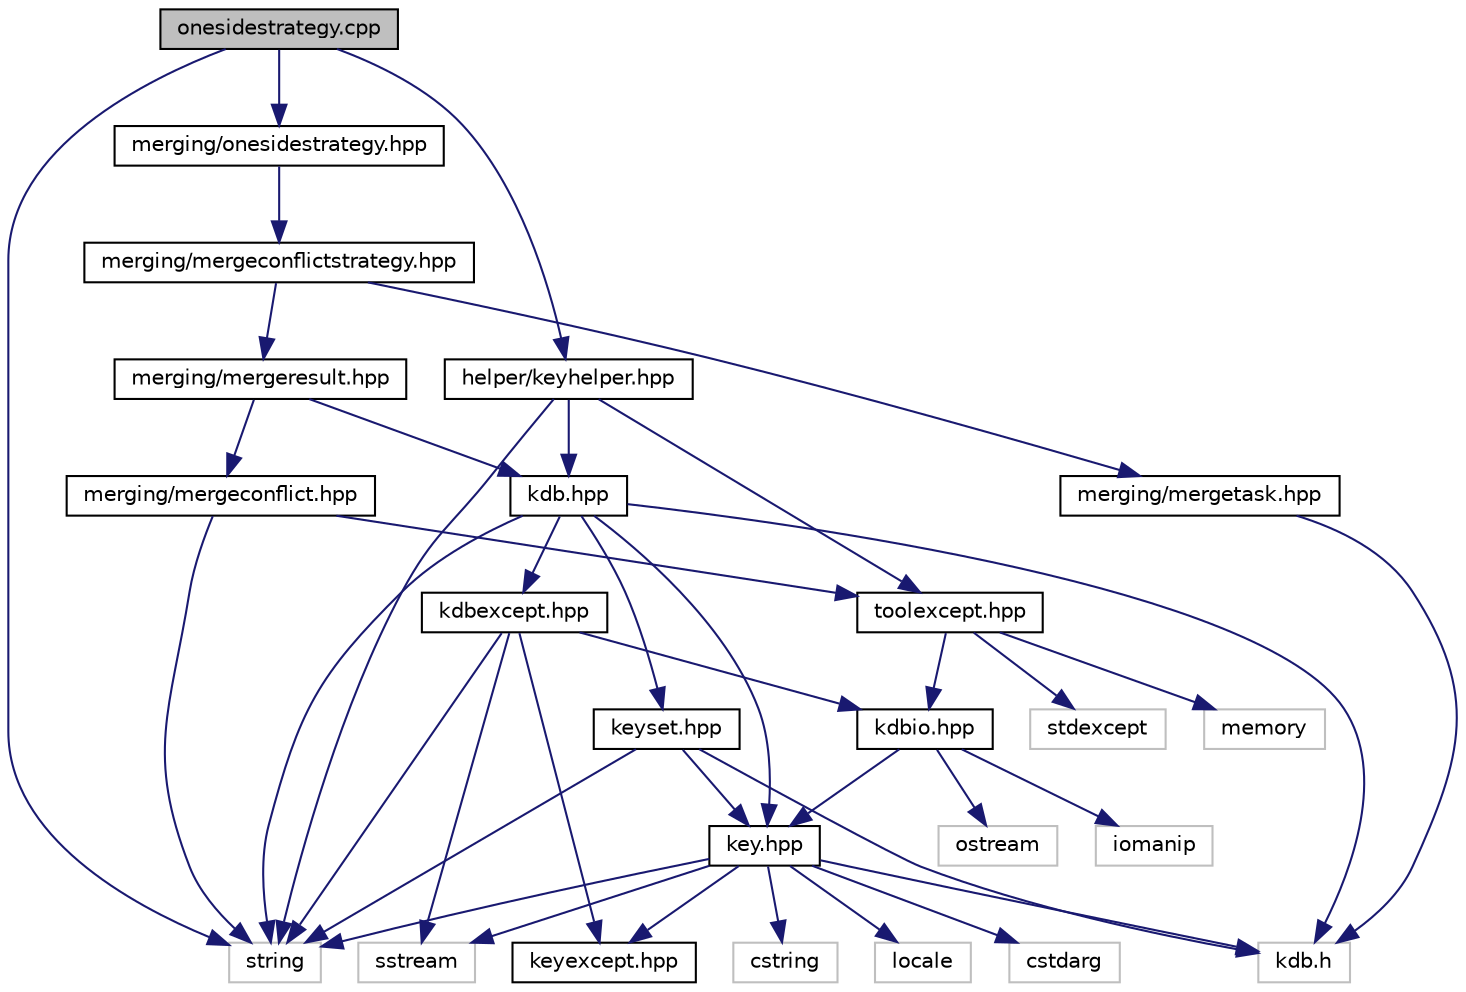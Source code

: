 digraph "onesidestrategy.cpp"
{
  edge [fontname="Helvetica",fontsize="10",labelfontname="Helvetica",labelfontsize="10"];
  node [fontname="Helvetica",fontsize="10",shape=record];
  Node1 [label="onesidestrategy.cpp",height=0.2,width=0.4,color="black", fillcolor="grey75", style="filled", fontcolor="black"];
  Node1 -> Node2 [color="midnightblue",fontsize="10",style="solid"];
  Node2 [label="helper/keyhelper.hpp",height=0.2,width=0.4,color="black", fillcolor="white", style="filled",URL="$keyhelper_8hpp.html",tooltip="Key helper functions. "];
  Node2 -> Node3 [color="midnightblue",fontsize="10",style="solid"];
  Node3 [label="kdb.hpp",height=0.2,width=0.4,color="black", fillcolor="white", style="filled",URL="$kdb_8hpp.html"];
  Node3 -> Node4 [color="midnightblue",fontsize="10",style="solid"];
  Node4 [label="string",height=0.2,width=0.4,color="grey75", fillcolor="white", style="filled"];
  Node3 -> Node5 [color="midnightblue",fontsize="10",style="solid"];
  Node5 [label="kdbexcept.hpp",height=0.2,width=0.4,color="black", fillcolor="white", style="filled",URL="$kdbexcept_8hpp.html"];
  Node5 -> Node6 [color="midnightblue",fontsize="10",style="solid"];
  Node6 [label="keyexcept.hpp",height=0.2,width=0.4,color="black", fillcolor="white", style="filled",URL="$keyexcept_8hpp.html"];
  Node5 -> Node7 [color="midnightblue",fontsize="10",style="solid"];
  Node7 [label="sstream",height=0.2,width=0.4,color="grey75", fillcolor="white", style="filled"];
  Node5 -> Node4 [color="midnightblue",fontsize="10",style="solid"];
  Node5 -> Node8 [color="midnightblue",fontsize="10",style="solid"];
  Node8 [label="kdbio.hpp",height=0.2,width=0.4,color="black", fillcolor="white", style="filled",URL="$kdbio_8hpp.html"];
  Node8 -> Node9 [color="midnightblue",fontsize="10",style="solid"];
  Node9 [label="key.hpp",height=0.2,width=0.4,color="black", fillcolor="white", style="filled",URL="$key_8hpp.html"];
  Node9 -> Node10 [color="midnightblue",fontsize="10",style="solid"];
  Node10 [label="cstdarg",height=0.2,width=0.4,color="grey75", fillcolor="white", style="filled"];
  Node9 -> Node11 [color="midnightblue",fontsize="10",style="solid"];
  Node11 [label="cstring",height=0.2,width=0.4,color="grey75", fillcolor="white", style="filled"];
  Node9 -> Node12 [color="midnightblue",fontsize="10",style="solid"];
  Node12 [label="locale",height=0.2,width=0.4,color="grey75", fillcolor="white", style="filled"];
  Node9 -> Node7 [color="midnightblue",fontsize="10",style="solid"];
  Node9 -> Node4 [color="midnightblue",fontsize="10",style="solid"];
  Node9 -> Node6 [color="midnightblue",fontsize="10",style="solid"];
  Node9 -> Node13 [color="midnightblue",fontsize="10",style="solid"];
  Node13 [label="kdb.h",height=0.2,width=0.4,color="grey75", fillcolor="white", style="filled"];
  Node8 -> Node14 [color="midnightblue",fontsize="10",style="solid"];
  Node14 [label="iomanip",height=0.2,width=0.4,color="grey75", fillcolor="white", style="filled"];
  Node8 -> Node15 [color="midnightblue",fontsize="10",style="solid"];
  Node15 [label="ostream",height=0.2,width=0.4,color="grey75", fillcolor="white", style="filled"];
  Node3 -> Node9 [color="midnightblue",fontsize="10",style="solid"];
  Node3 -> Node16 [color="midnightblue",fontsize="10",style="solid"];
  Node16 [label="keyset.hpp",height=0.2,width=0.4,color="black", fillcolor="white", style="filled",URL="$keyset_8hpp.html"];
  Node16 -> Node4 [color="midnightblue",fontsize="10",style="solid"];
  Node16 -> Node9 [color="midnightblue",fontsize="10",style="solid"];
  Node16 -> Node13 [color="midnightblue",fontsize="10",style="solid"];
  Node3 -> Node13 [color="midnightblue",fontsize="10",style="solid"];
  Node2 -> Node4 [color="midnightblue",fontsize="10",style="solid"];
  Node2 -> Node17 [color="midnightblue",fontsize="10",style="solid"];
  Node17 [label="toolexcept.hpp",height=0.2,width=0.4,color="black", fillcolor="white", style="filled",URL="$toolexcept_8hpp.html",tooltip="Implementation of all exceptions elektratools library might throw. "];
  Node17 -> Node18 [color="midnightblue",fontsize="10",style="solid"];
  Node18 [label="memory",height=0.2,width=0.4,color="grey75", fillcolor="white", style="filled"];
  Node17 -> Node19 [color="midnightblue",fontsize="10",style="solid"];
  Node19 [label="stdexcept",height=0.2,width=0.4,color="grey75", fillcolor="white", style="filled"];
  Node17 -> Node8 [color="midnightblue",fontsize="10",style="solid"];
  Node1 -> Node20 [color="midnightblue",fontsize="10",style="solid"];
  Node20 [label="merging/onesidestrategy.hpp",height=0.2,width=0.4,color="black", fillcolor="white", style="filled",URL="$onesidestrategy_8hpp.html",tooltip="A strategy which always takes the value from one side. "];
  Node20 -> Node21 [color="midnightblue",fontsize="10",style="solid"];
  Node21 [label="merging/mergeconflictstrategy.hpp",height=0.2,width=0.4,color="black", fillcolor="white", style="filled",URL="$mergeconflictstrategy_8hpp.html",tooltip="Interface for a MergeConflictStrategy. "];
  Node21 -> Node22 [color="midnightblue",fontsize="10",style="solid"];
  Node22 [label="merging/mergeresult.hpp",height=0.2,width=0.4,color="black", fillcolor="white", style="filled",URL="$mergeresult_8hpp.html",tooltip="Class modelling the result of a three way merge. "];
  Node22 -> Node3 [color="midnightblue",fontsize="10",style="solid"];
  Node22 -> Node23 [color="midnightblue",fontsize="10",style="solid"];
  Node23 [label="merging/mergeconflict.hpp",height=0.2,width=0.4,color="black", fillcolor="white", style="filled",URL="$mergeconflict_8hpp.html",tooltip="Models a merge conflict. "];
  Node23 -> Node4 [color="midnightblue",fontsize="10",style="solid"];
  Node23 -> Node17 [color="midnightblue",fontsize="10",style="solid"];
  Node21 -> Node24 [color="midnightblue",fontsize="10",style="solid"];
  Node24 [label="merging/mergetask.hpp",height=0.2,width=0.4,color="black", fillcolor="white", style="filled",URL="$mergetask_8hpp.html",tooltip="Models a merge task. "];
  Node24 -> Node13 [color="midnightblue",fontsize="10",style="solid"];
  Node1 -> Node4 [color="midnightblue",fontsize="10",style="solid"];
}

